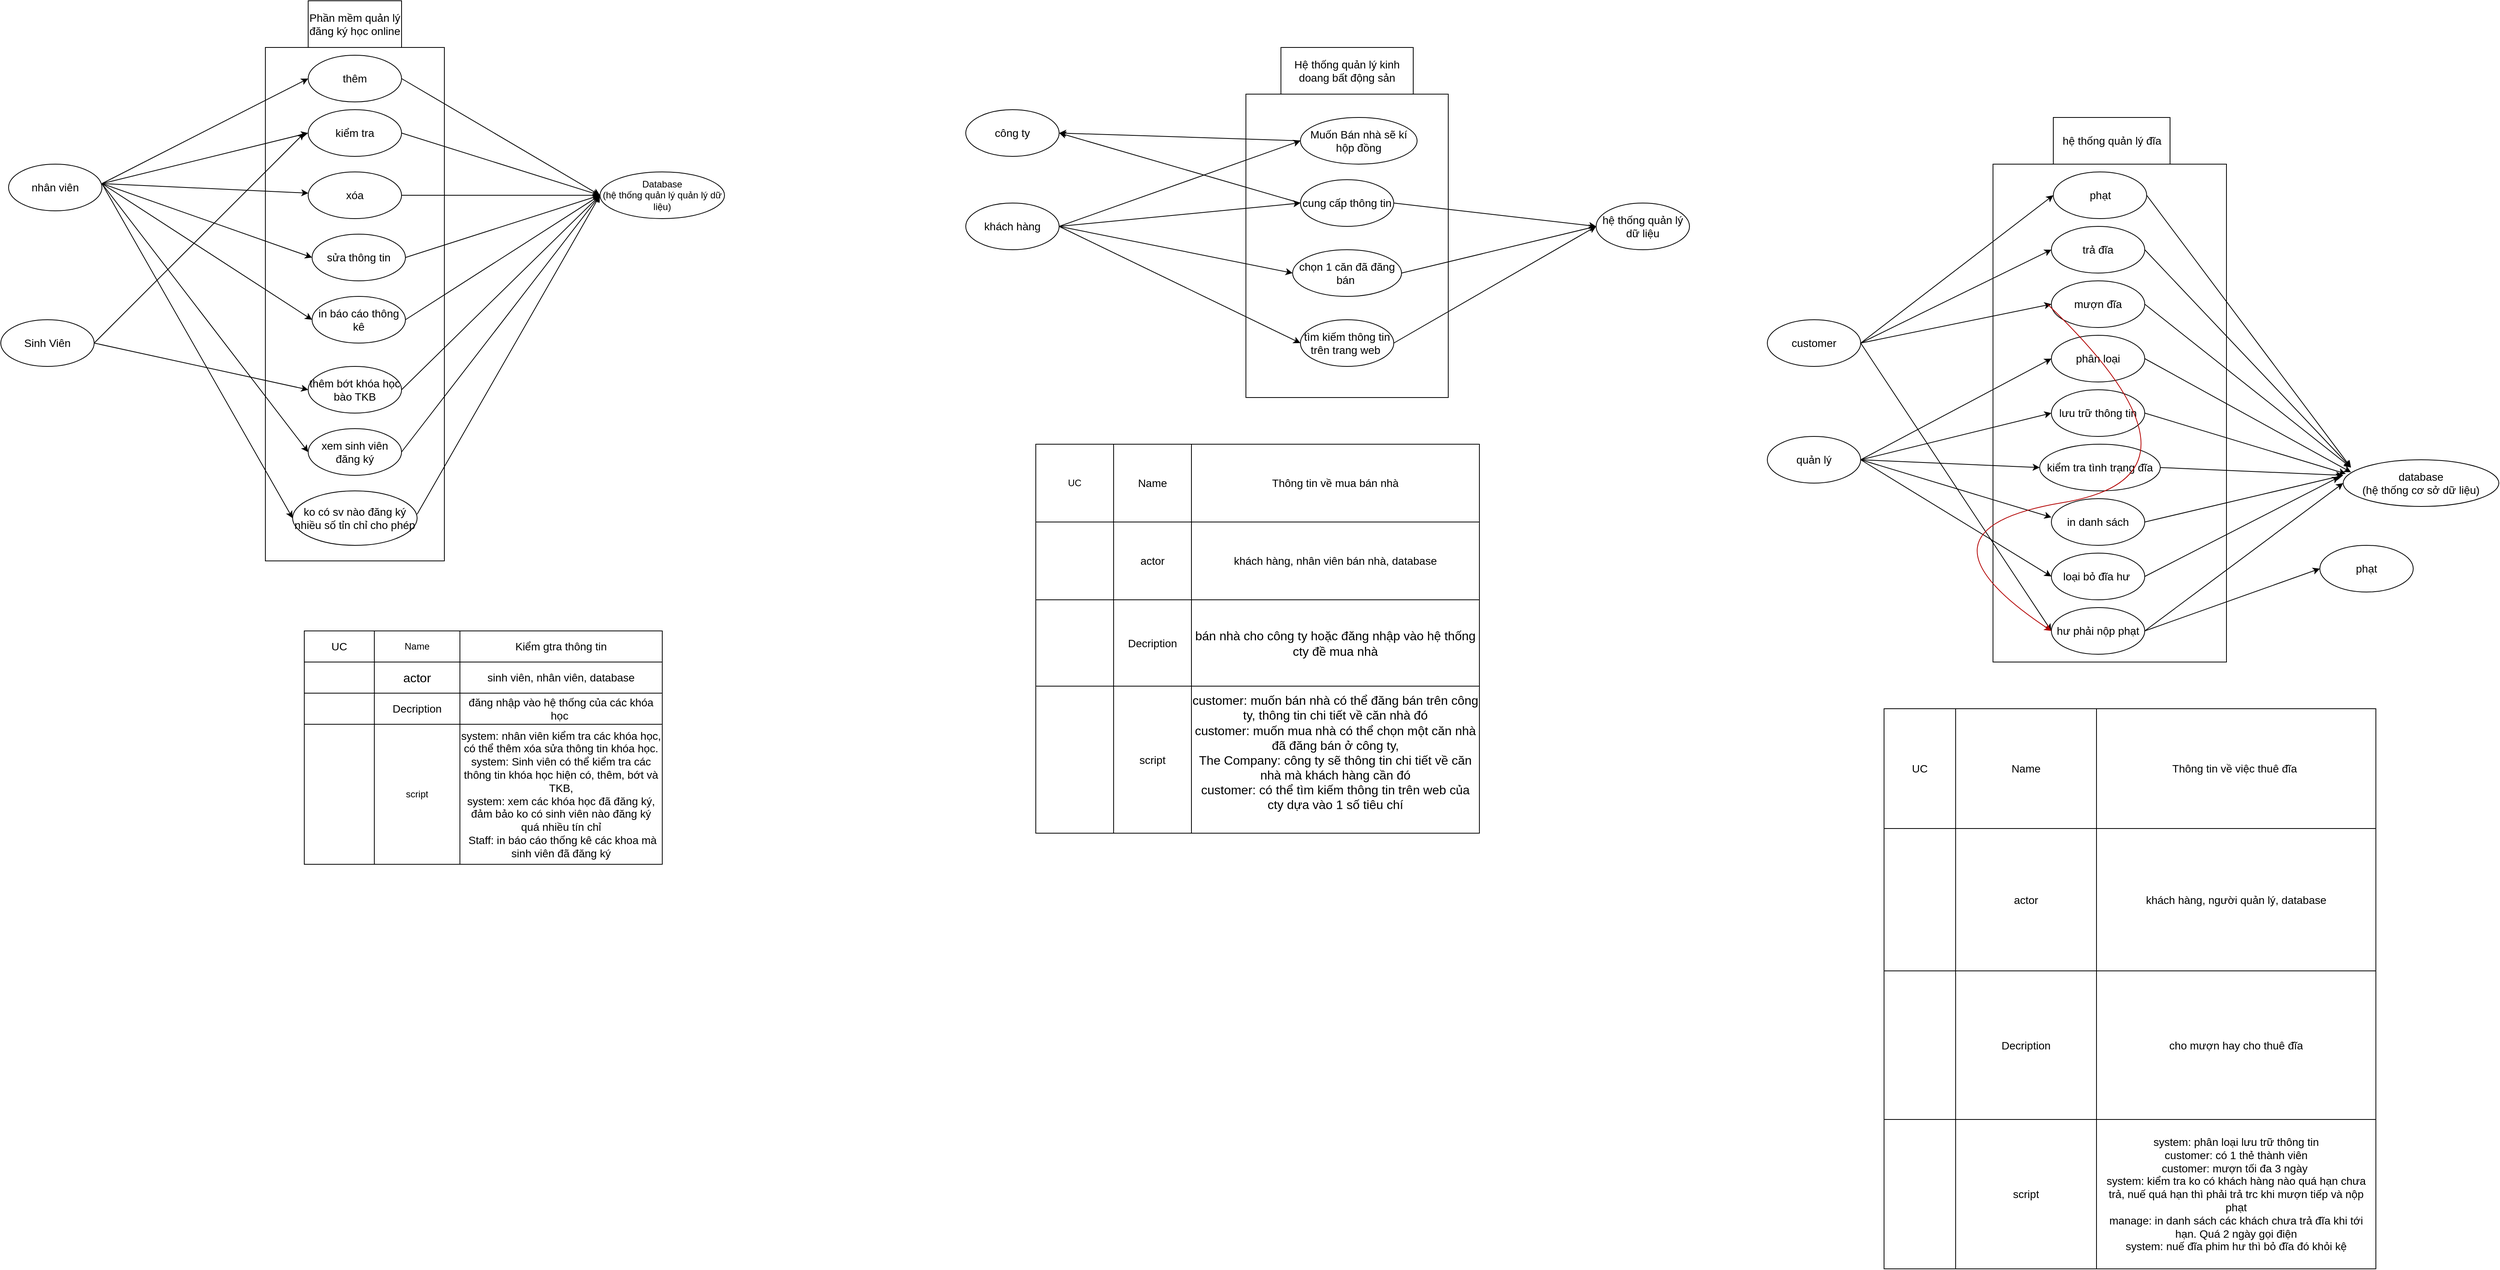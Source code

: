 <mxfile version="17.4.6" type="google"><diagram id="Ma730aYBZcmimNDJMFDJ" name="Bài Tập UC"><mxGraphModel grid="1" page="1" gridSize="10" guides="1" tooltips="1" connect="1" arrows="1" fold="1" pageScale="1" pageWidth="850" pageHeight="1100" math="0" shadow="0"><root><mxCell id="0"/><mxCell id="1" parent="0"/><mxCell id="W-hQwr5eapwmew0BnDoS-2" value="" style="whiteSpace=wrap;html=1;fontSize=14;" vertex="1" parent="1"><mxGeometry x="-680" y="3790" width="300" height="640" as="geometry"/></mxCell><mxCell id="W-hQwr5eapwmew0BnDoS-3" value="hệ thống quản lý đĩa" style="whiteSpace=wrap;html=1;fontSize=14;" vertex="1" parent="1"><mxGeometry x="-602.5" y="3730" width="150" height="60" as="geometry"/></mxCell><mxCell id="W-hQwr5eapwmew0BnDoS-4" value="database&lt;br&gt;(hệ thống cơ sở dữ liệu)" style="ellipse;whiteSpace=wrap;html=1;fontSize=14;" vertex="1" parent="1"><mxGeometry x="-230" y="4170" width="200" height="60" as="geometry"/></mxCell><mxCell id="W-hQwr5eapwmew0BnDoS-5" value="mượn đĩa" style="ellipse;whiteSpace=wrap;html=1;fontSize=14;" vertex="1" parent="1"><mxGeometry x="-605" y="3940" width="120" height="60" as="geometry"/></mxCell><mxCell id="W-hQwr5eapwmew0BnDoS-6" value="phân loại" style="ellipse;whiteSpace=wrap;html=1;fontSize=14;" vertex="1" parent="1"><mxGeometry x="-605" y="4010" width="120" height="60" as="geometry"/></mxCell><mxCell id="W-hQwr5eapwmew0BnDoS-7" value="lưu trữ thông tin" style="ellipse;whiteSpace=wrap;html=1;fontSize=14;" vertex="1" parent="1"><mxGeometry x="-605" y="4080" width="120" height="60" as="geometry"/></mxCell><mxCell id="W-hQwr5eapwmew0BnDoS-8" value="kiểm tra tình trạng đĩa" style="ellipse;whiteSpace=wrap;html=1;fontSize=14;" vertex="1" parent="1"><mxGeometry x="-620" y="4150" width="155" height="60" as="geometry"/></mxCell><mxCell id="W-hQwr5eapwmew0BnDoS-9" value="in danh sách" style="ellipse;whiteSpace=wrap;html=1;fontSize=14;" vertex="1" parent="1"><mxGeometry x="-605" y="4220" width="120" height="60" as="geometry"/></mxCell><mxCell id="W-hQwr5eapwmew0BnDoS-10" value="loại bỏ đĩa hư&amp;nbsp;" style="ellipse;whiteSpace=wrap;html=1;fontSize=14;" vertex="1" parent="1"><mxGeometry x="-605" y="4290" width="120" height="60" as="geometry"/></mxCell><mxCell id="W-hQwr5eapwmew0BnDoS-11" value="hư phải nộp phạt" style="ellipse;whiteSpace=wrap;html=1;fontSize=14;" vertex="1" parent="1"><mxGeometry x="-605" y="4360" width="120" height="60" as="geometry"/></mxCell><mxCell id="W-hQwr5eapwmew0BnDoS-12" value="customer" style="ellipse;whiteSpace=wrap;html=1;fontSize=14;" vertex="1" parent="1"><mxGeometry x="-970" y="3990" width="120" height="60" as="geometry"/></mxCell><mxCell id="W-hQwr5eapwmew0BnDoS-13" value="quản lý" style="ellipse;whiteSpace=wrap;html=1;fontSize=14;" vertex="1" parent="1"><mxGeometry x="-970" y="4140" width="120" height="60" as="geometry"/></mxCell><mxCell id="W-hQwr5eapwmew0BnDoS-14" value="" style="endArrow=classic;html=1;rounded=0;fontSize=14;entryX=0;entryY=0.5;entryDx=0;entryDy=0;" edge="1" parent="1" target="W-hQwr5eapwmew0BnDoS-6"><mxGeometry width="50" height="50" relative="1" as="geometry"><mxPoint x="-850" y="4170" as="sourcePoint"/><mxPoint x="-800" y="4120" as="targetPoint"/></mxGeometry></mxCell><mxCell id="W-hQwr5eapwmew0BnDoS-15" value="" style="endArrow=classic;html=1;rounded=0;fontSize=14;entryX=0;entryY=0.5;entryDx=0;entryDy=0;" edge="1" parent="1" target="W-hQwr5eapwmew0BnDoS-7"><mxGeometry width="50" height="50" relative="1" as="geometry"><mxPoint x="-850" y="4170" as="sourcePoint"/><mxPoint x="-670" y="4160" as="targetPoint"/></mxGeometry></mxCell><mxCell id="W-hQwr5eapwmew0BnDoS-16" value="" style="endArrow=classic;html=1;rounded=0;fontSize=14;entryX=0;entryY=0.5;entryDx=0;entryDy=0;" edge="1" parent="1" target="W-hQwr5eapwmew0BnDoS-8"><mxGeometry width="50" height="50" relative="1" as="geometry"><mxPoint x="-850" y="4170" as="sourcePoint"/><mxPoint x="-670" y="4160" as="targetPoint"/></mxGeometry></mxCell><mxCell id="W-hQwr5eapwmew0BnDoS-17" value="" style="endArrow=classic;html=1;rounded=0;fontSize=14;entryX=0;entryY=0.4;entryDx=0;entryDy=0;entryPerimeter=0;" edge="1" parent="1" target="W-hQwr5eapwmew0BnDoS-9"><mxGeometry width="50" height="50" relative="1" as="geometry"><mxPoint x="-850" y="4170" as="sourcePoint"/><mxPoint x="-670" y="4160" as="targetPoint"/></mxGeometry></mxCell><mxCell id="W-hQwr5eapwmew0BnDoS-18" value="" style="endArrow=classic;html=1;rounded=0;fontSize=14;exitX=1;exitY=0.5;exitDx=0;exitDy=0;entryX=0;entryY=0.5;entryDx=0;entryDy=0;" edge="1" parent="1" source="W-hQwr5eapwmew0BnDoS-13" target="W-hQwr5eapwmew0BnDoS-10"><mxGeometry width="50" height="50" relative="1" as="geometry"><mxPoint x="-720" y="4210" as="sourcePoint"/><mxPoint x="-670" y="4160" as="targetPoint"/></mxGeometry></mxCell><mxCell id="W-hQwr5eapwmew0BnDoS-19" value="" style="endArrow=classic;html=1;rounded=0;fontSize=14;exitX=1;exitY=0.5;exitDx=0;exitDy=0;entryX=0;entryY=0.5;entryDx=0;entryDy=0;" edge="1" parent="1" source="W-hQwr5eapwmew0BnDoS-12" target="W-hQwr5eapwmew0BnDoS-5"><mxGeometry width="50" height="50" relative="1" as="geometry"><mxPoint x="-720" y="4210" as="sourcePoint"/><mxPoint x="-670" y="4160" as="targetPoint"/></mxGeometry></mxCell><mxCell id="W-hQwr5eapwmew0BnDoS-20" value="" style="endArrow=classic;html=1;rounded=0;fontSize=14;entryX=0;entryY=0.5;entryDx=0;entryDy=0;" edge="1" parent="1" target="W-hQwr5eapwmew0BnDoS-11"><mxGeometry width="50" height="50" relative="1" as="geometry"><mxPoint x="-850" y="4020" as="sourcePoint"/><mxPoint x="-670" y="4160" as="targetPoint"/></mxGeometry></mxCell><mxCell id="W-hQwr5eapwmew0BnDoS-21" value="" style="endArrow=classic;html=1;rounded=0;fontSize=14;exitX=1;exitY=0.5;exitDx=0;exitDy=0;" edge="1" parent="1" source="W-hQwr5eapwmew0BnDoS-5"><mxGeometry width="50" height="50" relative="1" as="geometry"><mxPoint x="-400" y="4210" as="sourcePoint"/><mxPoint x="-220" y="4180" as="targetPoint"/></mxGeometry></mxCell><mxCell id="W-hQwr5eapwmew0BnDoS-22" value="" style="endArrow=classic;html=1;rounded=0;fontSize=14;exitX=1;exitY=0.5;exitDx=0;exitDy=0;entryX=0.05;entryY=0.267;entryDx=0;entryDy=0;entryPerimeter=0;" edge="1" parent="1" source="W-hQwr5eapwmew0BnDoS-6" target="W-hQwr5eapwmew0BnDoS-4"><mxGeometry width="50" height="50" relative="1" as="geometry"><mxPoint x="-390" y="4220" as="sourcePoint"/><mxPoint x="-230" y="4180" as="targetPoint"/></mxGeometry></mxCell><mxCell id="W-hQwr5eapwmew0BnDoS-23" value="" style="endArrow=classic;html=1;rounded=0;fontSize=14;exitX=1;exitY=0.5;exitDx=0;exitDy=0;entryX=0.017;entryY=0.3;entryDx=0;entryDy=0;entryPerimeter=0;" edge="1" parent="1" source="W-hQwr5eapwmew0BnDoS-7" target="W-hQwr5eapwmew0BnDoS-4"><mxGeometry width="50" height="50" relative="1" as="geometry"><mxPoint x="-380" y="4230" as="sourcePoint"/><mxPoint x="-330" y="4180" as="targetPoint"/></mxGeometry></mxCell><mxCell id="W-hQwr5eapwmew0BnDoS-24" value="" style="endArrow=classic;html=1;rounded=0;fontSize=14;exitX=1;exitY=0.5;exitDx=0;exitDy=0;" edge="1" parent="1" source="W-hQwr5eapwmew0BnDoS-8"><mxGeometry width="50" height="50" relative="1" as="geometry"><mxPoint x="-370" y="4240" as="sourcePoint"/><mxPoint x="-230" y="4190" as="targetPoint"/></mxGeometry></mxCell><mxCell id="W-hQwr5eapwmew0BnDoS-25" value="" style="endArrow=classic;html=1;rounded=0;fontSize=14;exitX=1;exitY=0.5;exitDx=0;exitDy=0;" edge="1" parent="1" source="W-hQwr5eapwmew0BnDoS-9"><mxGeometry width="50" height="50" relative="1" as="geometry"><mxPoint x="-360" y="4250" as="sourcePoint"/><mxPoint x="-230" y="4190" as="targetPoint"/></mxGeometry></mxCell><mxCell id="W-hQwr5eapwmew0BnDoS-26" value="" style="endArrow=classic;html=1;rounded=0;fontSize=14;exitX=1;exitY=0.5;exitDx=0;exitDy=0;entryX=-0.025;entryY=0.367;entryDx=0;entryDy=0;entryPerimeter=0;" edge="1" parent="1" source="W-hQwr5eapwmew0BnDoS-10" target="W-hQwr5eapwmew0BnDoS-4"><mxGeometry width="50" height="50" relative="1" as="geometry"><mxPoint x="-350" y="4260" as="sourcePoint"/><mxPoint x="-300" y="4210" as="targetPoint"/></mxGeometry></mxCell><mxCell id="W-hQwr5eapwmew0BnDoS-27" value="" style="endArrow=classic;html=1;rounded=0;fontSize=14;exitX=1;exitY=0.5;exitDx=0;exitDy=0;entryX=0;entryY=0.5;entryDx=0;entryDy=0;" edge="1" parent="1" source="W-hQwr5eapwmew0BnDoS-11" target="W-hQwr5eapwmew0BnDoS-4"><mxGeometry width="50" height="50" relative="1" as="geometry"><mxPoint x="-340" y="4270" as="sourcePoint"/><mxPoint x="-290" y="4220" as="targetPoint"/></mxGeometry></mxCell><mxCell id="W-hQwr5eapwmew0BnDoS-28" value="" style="curved=1;endArrow=classic;html=1;rounded=0;fontSize=14;entryX=0;entryY=0.5;entryDx=0;entryDy=0;fillColor=#e51400;strokeColor=#B20000;" edge="1" parent="1" target="W-hQwr5eapwmew0BnDoS-11"><mxGeometry width="50" height="50" relative="1" as="geometry"><mxPoint x="-610" y="3970" as="sourcePoint"/><mxPoint x="-380" y="4140" as="targetPoint"/><Array as="points"><mxPoint x="-380" y="4190"/><mxPoint x="-800" y="4260"/></Array></mxGeometry></mxCell><mxCell id="W-hQwr5eapwmew0BnDoS-29" value="trả đĩa" style="ellipse;whiteSpace=wrap;html=1;fontSize=14;" vertex="1" parent="1"><mxGeometry x="-605" y="3870" width="120" height="60" as="geometry"/></mxCell><mxCell id="W-hQwr5eapwmew0BnDoS-30" value="phạt" style="ellipse;whiteSpace=wrap;html=1;fontSize=14;" vertex="1" parent="1"><mxGeometry x="-602.5" y="3800" width="120" height="60" as="geometry"/></mxCell><mxCell id="W-hQwr5eapwmew0BnDoS-31" value="" style="endArrow=classic;html=1;rounded=0;fontSize=14;exitX=1;exitY=0.5;exitDx=0;exitDy=0;entryX=0;entryY=0.5;entryDx=0;entryDy=0;" edge="1" parent="1" source="W-hQwr5eapwmew0BnDoS-12" target="W-hQwr5eapwmew0BnDoS-29"><mxGeometry width="50" height="50" relative="1" as="geometry"><mxPoint x="-680" y="3970" as="sourcePoint"/><mxPoint x="-630" y="3920" as="targetPoint"/></mxGeometry></mxCell><mxCell id="W-hQwr5eapwmew0BnDoS-32" value="" style="endArrow=classic;html=1;rounded=0;fontSize=14;exitX=1;exitY=0.5;exitDx=0;exitDy=0;entryX=0;entryY=0.5;entryDx=0;entryDy=0;" edge="1" parent="1" source="W-hQwr5eapwmew0BnDoS-12" target="W-hQwr5eapwmew0BnDoS-30"><mxGeometry width="50" height="50" relative="1" as="geometry"><mxPoint x="-680" y="3970" as="sourcePoint"/><mxPoint x="-630" y="3920" as="targetPoint"/></mxGeometry></mxCell><mxCell id="W-hQwr5eapwmew0BnDoS-33" value="" style="endArrow=classic;html=1;rounded=0;fontSize=14;exitX=1;exitY=0.5;exitDx=0;exitDy=0;" edge="1" parent="1" source="W-hQwr5eapwmew0BnDoS-30"><mxGeometry width="50" height="50" relative="1" as="geometry"><mxPoint x="-680" y="3970" as="sourcePoint"/><mxPoint x="-220" y="4180" as="targetPoint"/></mxGeometry></mxCell><mxCell id="W-hQwr5eapwmew0BnDoS-34" value="" style="endArrow=classic;html=1;rounded=0;fontSize=14;exitX=1;exitY=0.5;exitDx=0;exitDy=0;" edge="1" parent="1" source="W-hQwr5eapwmew0BnDoS-29"><mxGeometry width="50" height="50" relative="1" as="geometry"><mxPoint x="-330" y="4280" as="sourcePoint"/><mxPoint x="-220" y="4180" as="targetPoint"/></mxGeometry></mxCell><mxCell id="W-hQwr5eapwmew0BnDoS-35" value="phạt" style="ellipse;whiteSpace=wrap;html=1;fontSize=14;" vertex="1" parent="1"><mxGeometry x="-260" y="4280" width="120" height="60" as="geometry"/></mxCell><mxCell id="W-hQwr5eapwmew0BnDoS-36" value="" style="endArrow=classic;html=1;rounded=0;fontSize=14;exitX=1;exitY=0.5;exitDx=0;exitDy=0;entryX=0;entryY=0.5;entryDx=0;entryDy=0;" edge="1" parent="1" source="W-hQwr5eapwmew0BnDoS-11" target="W-hQwr5eapwmew0BnDoS-35"><mxGeometry width="50" height="50" relative="1" as="geometry"><mxPoint x="-320" y="4290" as="sourcePoint"/><mxPoint x="-270" y="4240" as="targetPoint"/></mxGeometry></mxCell><mxCell id="W-hQwr5eapwmew0BnDoS-71" value="" style="ellipse;whiteSpace=wrap;html=1;" vertex="1" parent="1"><mxGeometry x="-2900" y="3700" width="120" height="60" as="geometry"/></mxCell><mxCell id="W-hQwr5eapwmew0BnDoS-73" value="" style="rounded=0;whiteSpace=wrap;html=1;" vertex="1" parent="1"><mxGeometry x="-2900" y="3640" width="230" height="660" as="geometry"/></mxCell><mxCell id="W-hQwr5eapwmew0BnDoS-74" value="Database&lt;br&gt;(hệ thống quản lý quản lý dữ liệu)" style="ellipse;whiteSpace=wrap;html=1;" vertex="1" parent="1"><mxGeometry x="-2470" y="3800" width="160" height="60" as="geometry"/></mxCell><mxCell id="W-hQwr5eapwmew0BnDoS-75" value="&lt;font style=&quot;font-size: 14px&quot;&gt;Phần mềm quản lý đăng ký học online&lt;/font&gt;" style="whiteSpace=wrap;html=1;" vertex="1" parent="1"><mxGeometry x="-2845" y="3580" width="120" height="60" as="geometry"/></mxCell><mxCell id="W-hQwr5eapwmew0BnDoS-76" value="thêm" style="ellipse;whiteSpace=wrap;html=1;fontSize=14;" vertex="1" parent="1"><mxGeometry x="-2845" y="3650" width="120" height="60" as="geometry"/></mxCell><mxCell id="W-hQwr5eapwmew0BnDoS-77" value="kiểm tra" style="ellipse;whiteSpace=wrap;html=1;fontSize=14;" vertex="1" parent="1"><mxGeometry x="-2845" y="3720" width="120" height="60" as="geometry"/></mxCell><mxCell id="W-hQwr5eapwmew0BnDoS-78" value="xóa" style="ellipse;whiteSpace=wrap;html=1;fontSize=14;" vertex="1" parent="1"><mxGeometry x="-2845" y="3800" width="120" height="60" as="geometry"/></mxCell><mxCell id="W-hQwr5eapwmew0BnDoS-79" value="sửa thông tin" style="ellipse;whiteSpace=wrap;html=1;fontSize=14;" vertex="1" parent="1"><mxGeometry x="-2840" y="3880" width="120" height="60" as="geometry"/></mxCell><mxCell id="W-hQwr5eapwmew0BnDoS-80" value="in báo cáo thông kê" style="ellipse;whiteSpace=wrap;html=1;fontSize=14;" vertex="1" parent="1"><mxGeometry x="-2840" y="3960" width="120" height="60" as="geometry"/></mxCell><mxCell id="W-hQwr5eapwmew0BnDoS-81" value="xem sinh viên đăng ký" style="ellipse;whiteSpace=wrap;html=1;fontSize=14;" vertex="1" parent="1"><mxGeometry x="-2845" y="4130" width="120" height="60" as="geometry"/></mxCell><mxCell id="W-hQwr5eapwmew0BnDoS-82" value="ko có sv nào đăng ký nhiều số tỉn chỉ cho phép" style="ellipse;whiteSpace=wrap;html=1;fontSize=14;" vertex="1" parent="1"><mxGeometry x="-2865" y="4210" width="160" height="70" as="geometry"/></mxCell><mxCell id="W-hQwr5eapwmew0BnDoS-83" value="thêm bớt khóa học bào TKB" style="ellipse;whiteSpace=wrap;html=1;fontSize=14;" vertex="1" parent="1"><mxGeometry x="-2845" y="4050" width="120" height="60" as="geometry"/></mxCell><mxCell id="W-hQwr5eapwmew0BnDoS-84" value="nhân viên" style="ellipse;whiteSpace=wrap;html=1;fontSize=14;" vertex="1" parent="1"><mxGeometry x="-3230" y="3790" width="120" height="60" as="geometry"/></mxCell><mxCell id="W-hQwr5eapwmew0BnDoS-85" value="" style="endArrow=classic;html=1;rounded=0;fontSize=14;entryX=0;entryY=0.5;entryDx=0;entryDy=0;" edge="1" parent="1" target="W-hQwr5eapwmew0BnDoS-76"><mxGeometry width="50" height="50" relative="1" as="geometry"><mxPoint x="-3110" y="3815" as="sourcePoint"/><mxPoint x="-3060" y="3765" as="targetPoint"/></mxGeometry></mxCell><mxCell id="W-hQwr5eapwmew0BnDoS-86" value="" style="endArrow=classic;html=1;rounded=0;fontSize=14;entryX=0;entryY=0.5;entryDx=0;entryDy=0;" edge="1" parent="1" target="W-hQwr5eapwmew0BnDoS-77"><mxGeometry width="50" height="50" relative="1" as="geometry"><mxPoint x="-3110" y="3815" as="sourcePoint"/><mxPoint x="-3060" y="3765" as="targetPoint"/></mxGeometry></mxCell><mxCell id="W-hQwr5eapwmew0BnDoS-87" value="" style="endArrow=classic;html=1;rounded=0;fontSize=14;" edge="1" parent="1" target="W-hQwr5eapwmew0BnDoS-78"><mxGeometry width="50" height="50" relative="1" as="geometry"><mxPoint x="-3110" y="3815" as="sourcePoint"/><mxPoint x="-3060" y="3765" as="targetPoint"/></mxGeometry></mxCell><mxCell id="W-hQwr5eapwmew0BnDoS-88" value="" style="endArrow=classic;html=1;rounded=0;fontSize=14;entryX=0;entryY=0.5;entryDx=0;entryDy=0;" edge="1" parent="1" target="W-hQwr5eapwmew0BnDoS-79"><mxGeometry width="50" height="50" relative="1" as="geometry"><mxPoint x="-3110" y="3815" as="sourcePoint"/><mxPoint x="-3060" y="3765" as="targetPoint"/></mxGeometry></mxCell><mxCell id="W-hQwr5eapwmew0BnDoS-89" value="" style="endArrow=classic;html=1;rounded=0;fontSize=14;entryX=0;entryY=0.5;entryDx=0;entryDy=0;" edge="1" parent="1" target="W-hQwr5eapwmew0BnDoS-80"><mxGeometry width="50" height="50" relative="1" as="geometry"><mxPoint x="-3110" y="3815" as="sourcePoint"/><mxPoint x="-3060" y="3765" as="targetPoint"/></mxGeometry></mxCell><mxCell id="W-hQwr5eapwmew0BnDoS-90" value="" style="endArrow=classic;html=1;rounded=0;fontSize=14;entryX=0;entryY=0.5;entryDx=0;entryDy=0;" edge="1" parent="1" target="W-hQwr5eapwmew0BnDoS-81"><mxGeometry width="50" height="50" relative="1" as="geometry"><mxPoint x="-3110" y="3815" as="sourcePoint"/><mxPoint x="-3060" y="3765" as="targetPoint"/></mxGeometry></mxCell><mxCell id="W-hQwr5eapwmew0BnDoS-91" value="" style="endArrow=classic;html=1;rounded=0;fontSize=14;entryX=0;entryY=0.5;entryDx=0;entryDy=0;" edge="1" parent="1" target="W-hQwr5eapwmew0BnDoS-82"><mxGeometry width="50" height="50" relative="1" as="geometry"><mxPoint x="-3110" y="3815" as="sourcePoint"/><mxPoint x="-3060" y="3765" as="targetPoint"/></mxGeometry></mxCell><mxCell id="W-hQwr5eapwmew0BnDoS-92" value="" style="endArrow=classic;html=1;rounded=0;fontSize=14;" edge="1" parent="1"><mxGeometry width="50" height="50" relative="1" as="geometry"><mxPoint x="-2725" y="3680" as="sourcePoint"/><mxPoint x="-2470" y="3830" as="targetPoint"/></mxGeometry></mxCell><mxCell id="W-hQwr5eapwmew0BnDoS-93" value="" style="endArrow=classic;html=1;rounded=0;fontSize=14;entryX=0;entryY=0.5;entryDx=0;entryDy=0;" edge="1" parent="1" target="W-hQwr5eapwmew0BnDoS-74"><mxGeometry width="50" height="50" relative="1" as="geometry"><mxPoint x="-2725" y="3750" as="sourcePoint"/><mxPoint x="-2675" y="3700" as="targetPoint"/></mxGeometry></mxCell><mxCell id="W-hQwr5eapwmew0BnDoS-94" value="" style="endArrow=classic;html=1;rounded=0;fontSize=14;" edge="1" parent="1"><mxGeometry width="50" height="50" relative="1" as="geometry"><mxPoint x="-2725" y="3830" as="sourcePoint"/><mxPoint x="-2470" y="3830" as="targetPoint"/></mxGeometry></mxCell><mxCell id="W-hQwr5eapwmew0BnDoS-95" value="" style="endArrow=classic;html=1;rounded=0;fontSize=14;" edge="1" parent="1"><mxGeometry width="50" height="50" relative="1" as="geometry"><mxPoint x="-2720" y="3910" as="sourcePoint"/><mxPoint x="-2470" y="3830" as="targetPoint"/></mxGeometry></mxCell><mxCell id="W-hQwr5eapwmew0BnDoS-96" value="" style="endArrow=classic;html=1;rounded=0;fontSize=14;" edge="1" parent="1"><mxGeometry width="50" height="50" relative="1" as="geometry"><mxPoint x="-2720" y="3990" as="sourcePoint"/><mxPoint x="-2470" y="3830" as="targetPoint"/></mxGeometry></mxCell><mxCell id="W-hQwr5eapwmew0BnDoS-97" value="" style="endArrow=classic;html=1;rounded=0;fontSize=14;entryX=0;entryY=0.5;entryDx=0;entryDy=0;" edge="1" parent="1" target="W-hQwr5eapwmew0BnDoS-74"><mxGeometry width="50" height="50" relative="1" as="geometry"><mxPoint x="-2725" y="4160" as="sourcePoint"/><mxPoint x="-2675" y="4110" as="targetPoint"/></mxGeometry></mxCell><mxCell id="W-hQwr5eapwmew0BnDoS-98" value="" style="endArrow=classic;html=1;rounded=0;fontSize=14;entryX=0;entryY=0.5;entryDx=0;entryDy=0;" edge="1" parent="1" target="W-hQwr5eapwmew0BnDoS-74"><mxGeometry width="50" height="50" relative="1" as="geometry"><mxPoint x="-2725" y="4080" as="sourcePoint"/><mxPoint x="-2675" y="4030" as="targetPoint"/></mxGeometry></mxCell><mxCell id="W-hQwr5eapwmew0BnDoS-99" value="" style="endArrow=classic;html=1;rounded=0;fontSize=14;entryX=0;entryY=0.5;entryDx=0;entryDy=0;" edge="1" parent="1" target="W-hQwr5eapwmew0BnDoS-74"><mxGeometry width="50" height="50" relative="1" as="geometry"><mxPoint x="-2705" y="4240" as="sourcePoint"/><mxPoint x="-2655" y="4190" as="targetPoint"/></mxGeometry></mxCell><mxCell id="W-hQwr5eapwmew0BnDoS-100" value="Sinh Viên" style="ellipse;whiteSpace=wrap;html=1;fontSize=14;" vertex="1" parent="1"><mxGeometry x="-3240" y="3990" width="120" height="60" as="geometry"/></mxCell><mxCell id="W-hQwr5eapwmew0BnDoS-101" value="" style="endArrow=classic;html=1;rounded=0;fontSize=14;" edge="1" parent="1"><mxGeometry width="50" height="50" relative="1" as="geometry"><mxPoint x="-3120" y="4020" as="sourcePoint"/><mxPoint x="-2850" y="3750" as="targetPoint"/></mxGeometry></mxCell><mxCell id="W-hQwr5eapwmew0BnDoS-102" value="" style="endArrow=classic;html=1;rounded=0;fontSize=14;entryX=0;entryY=0.5;entryDx=0;entryDy=0;" edge="1" parent="1" target="W-hQwr5eapwmew0BnDoS-83"><mxGeometry width="50" height="50" relative="1" as="geometry"><mxPoint x="-3120" y="4020" as="sourcePoint"/><mxPoint x="-3070" y="3970" as="targetPoint"/></mxGeometry></mxCell><mxCell id="W-hQwr5eapwmew0BnDoS-103" value="&lt;font style=&quot;font-size: 14px&quot;&gt;Hệ thống quản lý kinh doang bất động sản&lt;/font&gt;" style="whiteSpace=wrap;html=1;" vertex="1" parent="1"><mxGeometry x="-1595" y="3640" width="170" height="60" as="geometry"/></mxCell><mxCell id="W-hQwr5eapwmew0BnDoS-104" value="" style="whiteSpace=wrap;html=1;fontSize=14;" vertex="1" parent="1"><mxGeometry x="-1640" y="3700" width="260" height="390" as="geometry"/></mxCell><mxCell id="W-hQwr5eapwmew0BnDoS-105" value="Muốn Bán nhà sẽ kí hộp đồng" style="ellipse;whiteSpace=wrap;html=1;fontSize=14;" vertex="1" parent="1"><mxGeometry x="-1570" y="3730" width="150" height="60" as="geometry"/></mxCell><mxCell id="W-hQwr5eapwmew0BnDoS-106" value="cung cấp thông tin" style="ellipse;whiteSpace=wrap;html=1;fontSize=14;" vertex="1" parent="1"><mxGeometry x="-1570" y="3810" width="120" height="60" as="geometry"/></mxCell><mxCell id="W-hQwr5eapwmew0BnDoS-107" value="chọn 1 căn đã đăng bán&amp;nbsp;" style="ellipse;whiteSpace=wrap;html=1;fontSize=14;" vertex="1" parent="1"><mxGeometry x="-1580" y="3900" width="140" height="60" as="geometry"/></mxCell><mxCell id="W-hQwr5eapwmew0BnDoS-108" value="tìm kiếm thông tin trên trang web&amp;nbsp;" style="ellipse;whiteSpace=wrap;html=1;fontSize=14;" vertex="1" parent="1"><mxGeometry x="-1570" y="3990" width="120" height="60" as="geometry"/></mxCell><mxCell id="W-hQwr5eapwmew0BnDoS-109" value="khách hàng" style="ellipse;whiteSpace=wrap;html=1;fontSize=14;" vertex="1" parent="1"><mxGeometry x="-2000" y="3840" width="120" height="60" as="geometry"/></mxCell><mxCell id="W-hQwr5eapwmew0BnDoS-111" value="hệ thống quản lý dữ liệu" style="ellipse;whiteSpace=wrap;html=1;fontSize=14;" vertex="1" parent="1"><mxGeometry x="-1190" y="3840" width="120" height="60" as="geometry"/></mxCell><mxCell id="W-hQwr5eapwmew0BnDoS-112" value="" style="endArrow=classic;html=1;rounded=0;fontSize=14;entryX=0;entryY=0.5;entryDx=0;entryDy=0;" edge="1" parent="1" target="W-hQwr5eapwmew0BnDoS-105"><mxGeometry width="50" height="50" relative="1" as="geometry"><mxPoint x="-1880" y="3870" as="sourcePoint"/><mxPoint x="-1830" y="3820" as="targetPoint"/></mxGeometry></mxCell><mxCell id="W-hQwr5eapwmew0BnDoS-113" value="" style="endArrow=classic;html=1;rounded=0;fontSize=14;entryX=0;entryY=0.5;entryDx=0;entryDy=0;" edge="1" parent="1" target="W-hQwr5eapwmew0BnDoS-106"><mxGeometry width="50" height="50" relative="1" as="geometry"><mxPoint x="-1880" y="3870" as="sourcePoint"/><mxPoint x="-1830" y="3820" as="targetPoint"/></mxGeometry></mxCell><mxCell id="W-hQwr5eapwmew0BnDoS-114" value="" style="endArrow=classic;html=1;rounded=0;fontSize=14;entryX=0;entryY=0.5;entryDx=0;entryDy=0;" edge="1" parent="1" target="W-hQwr5eapwmew0BnDoS-107"><mxGeometry width="50" height="50" relative="1" as="geometry"><mxPoint x="-1880" y="3870" as="sourcePoint"/><mxPoint x="-1810" y="3840" as="targetPoint"/></mxGeometry></mxCell><mxCell id="W-hQwr5eapwmew0BnDoS-115" value="" style="endArrow=classic;html=1;rounded=0;fontSize=14;entryX=0;entryY=0.5;entryDx=0;entryDy=0;" edge="1" parent="1" target="W-hQwr5eapwmew0BnDoS-108"><mxGeometry width="50" height="50" relative="1" as="geometry"><mxPoint x="-1880" y="3870" as="sourcePoint"/><mxPoint x="-1830" y="3820" as="targetPoint"/></mxGeometry></mxCell><mxCell id="W-hQwr5eapwmew0BnDoS-117" value="" style="endArrow=classic;html=1;rounded=0;fontSize=14;" edge="1" parent="1"><mxGeometry width="50" height="50" relative="1" as="geometry"><mxPoint x="-1450" y="3840" as="sourcePoint"/><mxPoint x="-1190" y="3870" as="targetPoint"/></mxGeometry></mxCell><mxCell id="W-hQwr5eapwmew0BnDoS-118" value="" style="endArrow=classic;html=1;rounded=0;fontSize=14;" edge="1" parent="1"><mxGeometry width="50" height="50" relative="1" as="geometry"><mxPoint x="-1440" y="3930" as="sourcePoint"/><mxPoint x="-1190" y="3870" as="targetPoint"/></mxGeometry></mxCell><mxCell id="W-hQwr5eapwmew0BnDoS-119" value="" style="endArrow=classic;html=1;rounded=0;fontSize=14;" edge="1" parent="1"><mxGeometry width="50" height="50" relative="1" as="geometry"><mxPoint x="-1450" y="4020" as="sourcePoint"/><mxPoint x="-1190" y="3870" as="targetPoint"/></mxGeometry></mxCell><mxCell id="W-hQwr5eapwmew0BnDoS-120" value="công ty" style="ellipse;whiteSpace=wrap;html=1;fontSize=14;" vertex="1" parent="1"><mxGeometry x="-2000" y="3720" width="120" height="60" as="geometry"/></mxCell><mxCell id="W-hQwr5eapwmew0BnDoS-122" value="" style="endArrow=classic;html=1;rounded=0;fontSize=14;entryX=1;entryY=0.5;entryDx=0;entryDy=0;exitX=0;exitY=0.5;exitDx=0;exitDy=0;" edge="1" parent="1" source="W-hQwr5eapwmew0BnDoS-105" target="W-hQwr5eapwmew0BnDoS-120"><mxGeometry width="50" height="50" relative="1" as="geometry"><mxPoint x="-1570" y="3755" as="sourcePoint"/><mxPoint x="-1520" y="3705" as="targetPoint"/></mxGeometry></mxCell><mxCell id="W-hQwr5eapwmew0BnDoS-123" value="" style="endArrow=classic;html=1;rounded=0;fontSize=14;entryX=1;entryY=0.5;entryDx=0;entryDy=0;" edge="1" parent="1" target="W-hQwr5eapwmew0BnDoS-120"><mxGeometry width="50" height="50" relative="1" as="geometry"><mxPoint x="-1570" y="3840" as="sourcePoint"/><mxPoint x="-1520" y="3790" as="targetPoint"/></mxGeometry></mxCell><mxCell id="gLi6vz9rgqXpSHT3z5xP-2" value="" style="shape=table;startSize=0;container=1;collapsible=0;childLayout=tableLayout;" vertex="1" parent="1"><mxGeometry x="-2850" y="4390" width="460" height="300" as="geometry"/></mxCell><mxCell id="gLi6vz9rgqXpSHT3z5xP-3" value="" style="shape=tableRow;horizontal=0;startSize=0;swimlaneHead=0;swimlaneBody=0;top=0;left=0;bottom=0;right=0;collapsible=0;dropTarget=0;fillColor=none;points=[[0,0.5],[1,0.5]];portConstraint=eastwest;" vertex="1" parent="gLi6vz9rgqXpSHT3z5xP-2"><mxGeometry width="460" height="40" as="geometry"/></mxCell><mxCell id="gLi6vz9rgqXpSHT3z5xP-4" value="&lt;font style=&quot;font-size: 14px&quot;&gt;UC&lt;/font&gt;" style="shape=partialRectangle;html=1;whiteSpace=wrap;connectable=0;overflow=hidden;fillColor=none;top=0;left=0;bottom=0;right=0;pointerEvents=1;" vertex="1" parent="gLi6vz9rgqXpSHT3z5xP-3"><mxGeometry width="90" height="40" as="geometry"><mxRectangle width="90" height="40" as="alternateBounds"/></mxGeometry></mxCell><mxCell id="gLi6vz9rgqXpSHT3z5xP-5" value="Name" style="shape=partialRectangle;html=1;whiteSpace=wrap;connectable=0;overflow=hidden;fillColor=none;top=0;left=0;bottom=0;right=0;pointerEvents=1;" vertex="1" parent="gLi6vz9rgqXpSHT3z5xP-3"><mxGeometry x="90" width="110" height="40" as="geometry"><mxRectangle width="110" height="40" as="alternateBounds"/></mxGeometry></mxCell><mxCell id="gLi6vz9rgqXpSHT3z5xP-6" value="&lt;font style=&quot;font-size: 14px&quot;&gt;Kiểm gtra thông tin&lt;/font&gt;" style="shape=partialRectangle;html=1;whiteSpace=wrap;connectable=0;overflow=hidden;fillColor=none;top=0;left=0;bottom=0;right=0;pointerEvents=1;" vertex="1" parent="gLi6vz9rgqXpSHT3z5xP-3"><mxGeometry x="200" width="260" height="40" as="geometry"><mxRectangle width="260" height="40" as="alternateBounds"/></mxGeometry></mxCell><mxCell id="gLi6vz9rgqXpSHT3z5xP-7" value="" style="shape=tableRow;horizontal=0;startSize=0;swimlaneHead=0;swimlaneBody=0;top=0;left=0;bottom=0;right=0;collapsible=0;dropTarget=0;fillColor=none;points=[[0,0.5],[1,0.5]];portConstraint=eastwest;" vertex="1" parent="gLi6vz9rgqXpSHT3z5xP-2"><mxGeometry y="40" width="460" height="40" as="geometry"/></mxCell><mxCell id="gLi6vz9rgqXpSHT3z5xP-8" value="" style="shape=partialRectangle;html=1;whiteSpace=wrap;connectable=0;overflow=hidden;fillColor=none;top=0;left=0;bottom=0;right=0;pointerEvents=1;" vertex="1" parent="gLi6vz9rgqXpSHT3z5xP-7"><mxGeometry width="90" height="40" as="geometry"><mxRectangle width="90" height="40" as="alternateBounds"/></mxGeometry></mxCell><mxCell id="gLi6vz9rgqXpSHT3z5xP-9" value="&lt;font size=&quot;3&quot;&gt;actor&lt;/font&gt;" style="shape=partialRectangle;html=1;whiteSpace=wrap;connectable=0;overflow=hidden;fillColor=none;top=0;left=0;bottom=0;right=0;pointerEvents=1;" vertex="1" parent="gLi6vz9rgqXpSHT3z5xP-7"><mxGeometry x="90" width="110" height="40" as="geometry"><mxRectangle width="110" height="40" as="alternateBounds"/></mxGeometry></mxCell><mxCell id="gLi6vz9rgqXpSHT3z5xP-10" value="&lt;font style=&quot;font-size: 14px&quot;&gt;sinh viên, nhân viên, database&lt;/font&gt;" style="shape=partialRectangle;html=1;whiteSpace=wrap;connectable=0;overflow=hidden;fillColor=none;top=0;left=0;bottom=0;right=0;pointerEvents=1;" vertex="1" parent="gLi6vz9rgqXpSHT3z5xP-7"><mxGeometry x="200" width="260" height="40" as="geometry"><mxRectangle width="260" height="40" as="alternateBounds"/></mxGeometry></mxCell><mxCell id="gLi6vz9rgqXpSHT3z5xP-11" value="" style="shape=tableRow;horizontal=0;startSize=0;swimlaneHead=0;swimlaneBody=0;top=0;left=0;bottom=0;right=0;collapsible=0;dropTarget=0;fillColor=none;points=[[0,0.5],[1,0.5]];portConstraint=eastwest;" vertex="1" parent="gLi6vz9rgqXpSHT3z5xP-2"><mxGeometry y="80" width="460" height="40" as="geometry"/></mxCell><mxCell id="gLi6vz9rgqXpSHT3z5xP-12" value="" style="shape=partialRectangle;html=1;whiteSpace=wrap;connectable=0;overflow=hidden;fillColor=none;top=0;left=0;bottom=0;right=0;pointerEvents=1;" vertex="1" parent="gLi6vz9rgqXpSHT3z5xP-11"><mxGeometry width="90" height="40" as="geometry"><mxRectangle width="90" height="40" as="alternateBounds"/></mxGeometry></mxCell><mxCell id="gLi6vz9rgqXpSHT3z5xP-13" value="&lt;span style=&quot;font-size: 14px&quot;&gt;Decription&lt;/span&gt;" style="shape=partialRectangle;html=1;whiteSpace=wrap;connectable=0;overflow=hidden;fillColor=none;top=0;left=0;bottom=0;right=0;pointerEvents=1;" vertex="1" parent="gLi6vz9rgqXpSHT3z5xP-11"><mxGeometry x="90" width="110" height="40" as="geometry"><mxRectangle width="110" height="40" as="alternateBounds"/></mxGeometry></mxCell><mxCell id="gLi6vz9rgqXpSHT3z5xP-14" value="&lt;font style=&quot;font-size: 14px&quot;&gt;đăng nhập vào hệ thống của các khóa học&amp;nbsp;&lt;/font&gt;" style="shape=partialRectangle;html=1;whiteSpace=wrap;connectable=0;overflow=hidden;fillColor=none;top=0;left=0;bottom=0;right=0;pointerEvents=1;" vertex="1" parent="gLi6vz9rgqXpSHT3z5xP-11"><mxGeometry x="200" width="260" height="40" as="geometry"><mxRectangle width="260" height="40" as="alternateBounds"/></mxGeometry></mxCell><mxCell id="gLi6vz9rgqXpSHT3z5xP-31" value="" style="shape=tableRow;horizontal=0;startSize=0;swimlaneHead=0;swimlaneBody=0;top=0;left=0;bottom=0;right=0;collapsible=0;dropTarget=0;fillColor=none;points=[[0,0.5],[1,0.5]];portConstraint=eastwest;" vertex="1" parent="gLi6vz9rgqXpSHT3z5xP-2"><mxGeometry y="120" width="460" height="180" as="geometry"/></mxCell><mxCell id="gLi6vz9rgqXpSHT3z5xP-32" value="" style="shape=partialRectangle;html=1;whiteSpace=wrap;connectable=0;overflow=hidden;fillColor=none;top=0;left=0;bottom=0;right=0;pointerEvents=1;" vertex="1" parent="gLi6vz9rgqXpSHT3z5xP-31"><mxGeometry width="90" height="180" as="geometry"><mxRectangle width="90" height="180" as="alternateBounds"/></mxGeometry></mxCell><mxCell id="gLi6vz9rgqXpSHT3z5xP-33" value="&lt;span&gt;script&lt;/span&gt;" style="shape=partialRectangle;html=1;whiteSpace=wrap;connectable=0;overflow=hidden;fillColor=none;top=0;left=0;bottom=0;right=0;pointerEvents=1;" vertex="1" parent="gLi6vz9rgqXpSHT3z5xP-31"><mxGeometry x="90" width="110" height="180" as="geometry"><mxRectangle width="110" height="180" as="alternateBounds"/></mxGeometry></mxCell><mxCell id="gLi6vz9rgqXpSHT3z5xP-34" value="&lt;font style=&quot;font-size: 14px&quot;&gt;system: nhân viên kiểm tra các khóa học, có thể thêm xóa sửa thông tin khóa học. &lt;br&gt;system: Sinh viên có thể kiểm tra các thông tin khóa học hiện có, thêm, bớt và TKB, &lt;br&gt;system: xem các khóa học đã đăng ký, đảm bảo ko có sinh viên nào đăng ký quá nhiều tín chỉ&lt;br&gt;&amp;nbsp;Staff: in báo cáo thống kê các khoa mà sinh viên đã đăng ký&lt;/font&gt;" style="shape=partialRectangle;html=1;whiteSpace=wrap;connectable=0;overflow=hidden;fillColor=none;top=0;left=0;bottom=0;right=0;pointerEvents=1;" vertex="1" parent="gLi6vz9rgqXpSHT3z5xP-31"><mxGeometry x="200" width="260" height="180" as="geometry"><mxRectangle width="260" height="180" as="alternateBounds"/></mxGeometry></mxCell><mxCell id="rjmDFUDDkXDqn07xRRMz-1" value="" style="shape=table;startSize=0;container=1;collapsible=0;childLayout=tableLayout;" vertex="1" parent="1"><mxGeometry x="-1910" y="4150" width="570" height="500" as="geometry"/></mxCell><mxCell id="rjmDFUDDkXDqn07xRRMz-2" value="" style="shape=tableRow;horizontal=0;startSize=0;swimlaneHead=0;swimlaneBody=0;top=0;left=0;bottom=0;right=0;collapsible=0;dropTarget=0;fillColor=none;points=[[0,0.5],[1,0.5]];portConstraint=eastwest;" vertex="1" parent="rjmDFUDDkXDqn07xRRMz-1"><mxGeometry width="570" height="100" as="geometry"/></mxCell><mxCell id="rjmDFUDDkXDqn07xRRMz-3" value="UC" style="shape=partialRectangle;html=1;whiteSpace=wrap;connectable=0;overflow=hidden;fillColor=none;top=0;left=0;bottom=0;right=0;pointerEvents=1;" vertex="1" parent="rjmDFUDDkXDqn07xRRMz-2"><mxGeometry width="100" height="100" as="geometry"><mxRectangle width="100" height="100" as="alternateBounds"/></mxGeometry></mxCell><mxCell id="rjmDFUDDkXDqn07xRRMz-4" value="&lt;font style=&quot;font-size: 14px&quot;&gt;Name&lt;/font&gt;" style="shape=partialRectangle;html=1;whiteSpace=wrap;connectable=0;overflow=hidden;fillColor=none;top=0;left=0;bottom=0;right=0;pointerEvents=1;" vertex="1" parent="rjmDFUDDkXDqn07xRRMz-2"><mxGeometry x="100" width="100" height="100" as="geometry"><mxRectangle width="100" height="100" as="alternateBounds"/></mxGeometry></mxCell><mxCell id="rjmDFUDDkXDqn07xRRMz-5" value="&lt;font style=&quot;font-size: 14px&quot;&gt;Thông tin về mua bán nhà&lt;/font&gt;" style="shape=partialRectangle;html=1;whiteSpace=wrap;connectable=0;overflow=hidden;fillColor=none;top=0;left=0;bottom=0;right=0;pointerEvents=1;" vertex="1" parent="rjmDFUDDkXDqn07xRRMz-2"><mxGeometry x="200" width="370" height="100" as="geometry"><mxRectangle width="370" height="100" as="alternateBounds"/></mxGeometry></mxCell><mxCell id="rjmDFUDDkXDqn07xRRMz-6" value="" style="shape=tableRow;horizontal=0;startSize=0;swimlaneHead=0;swimlaneBody=0;top=0;left=0;bottom=0;right=0;collapsible=0;dropTarget=0;fillColor=none;points=[[0,0.5],[1,0.5]];portConstraint=eastwest;" vertex="1" parent="rjmDFUDDkXDqn07xRRMz-1"><mxGeometry y="100" width="570" height="100" as="geometry"/></mxCell><mxCell id="rjmDFUDDkXDqn07xRRMz-7" value="" style="shape=partialRectangle;html=1;whiteSpace=wrap;connectable=0;overflow=hidden;fillColor=none;top=0;left=0;bottom=0;right=0;pointerEvents=1;" vertex="1" parent="rjmDFUDDkXDqn07xRRMz-6"><mxGeometry width="100" height="100" as="geometry"><mxRectangle width="100" height="100" as="alternateBounds"/></mxGeometry></mxCell><mxCell id="rjmDFUDDkXDqn07xRRMz-8" value="&lt;font style=&quot;font-size: 14px&quot;&gt;actor&lt;/font&gt;" style="shape=partialRectangle;html=1;whiteSpace=wrap;connectable=0;overflow=hidden;fillColor=none;top=0;left=0;bottom=0;right=0;pointerEvents=1;" vertex="1" parent="rjmDFUDDkXDqn07xRRMz-6"><mxGeometry x="100" width="100" height="100" as="geometry"><mxRectangle width="100" height="100" as="alternateBounds"/></mxGeometry></mxCell><mxCell id="rjmDFUDDkXDqn07xRRMz-9" value="&lt;font style=&quot;font-size: 14px&quot;&gt;khách hàng, nhân viên bán nhà, database&lt;/font&gt;" style="shape=partialRectangle;html=1;whiteSpace=wrap;connectable=0;overflow=hidden;fillColor=none;top=0;left=0;bottom=0;right=0;pointerEvents=1;" vertex="1" parent="rjmDFUDDkXDqn07xRRMz-6"><mxGeometry x="200" width="370" height="100" as="geometry"><mxRectangle width="370" height="100" as="alternateBounds"/></mxGeometry></mxCell><mxCell id="rjmDFUDDkXDqn07xRRMz-10" value="" style="shape=tableRow;horizontal=0;startSize=0;swimlaneHead=0;swimlaneBody=0;top=0;left=0;bottom=0;right=0;collapsible=0;dropTarget=0;fillColor=none;points=[[0,0.5],[1,0.5]];portConstraint=eastwest;" vertex="1" parent="rjmDFUDDkXDqn07xRRMz-1"><mxGeometry y="200" width="570" height="111" as="geometry"/></mxCell><mxCell id="rjmDFUDDkXDqn07xRRMz-11" value="" style="shape=partialRectangle;html=1;whiteSpace=wrap;connectable=0;overflow=hidden;fillColor=none;top=0;left=0;bottom=0;right=0;pointerEvents=1;" vertex="1" parent="rjmDFUDDkXDqn07xRRMz-10"><mxGeometry width="100" height="111" as="geometry"><mxRectangle width="100" height="111" as="alternateBounds"/></mxGeometry></mxCell><mxCell id="rjmDFUDDkXDqn07xRRMz-12" value="&lt;span style=&quot;font-size: 14px&quot;&gt;Decription&lt;/span&gt;" style="shape=partialRectangle;html=1;whiteSpace=wrap;connectable=0;overflow=hidden;fillColor=none;top=0;left=0;bottom=0;right=0;pointerEvents=1;" vertex="1" parent="rjmDFUDDkXDqn07xRRMz-10"><mxGeometry x="100" width="100" height="111" as="geometry"><mxRectangle width="100" height="111" as="alternateBounds"/></mxGeometry></mxCell><mxCell id="rjmDFUDDkXDqn07xRRMz-13" value="&lt;font size=&quot;3&quot;&gt;bán nhà cho công ty hoặc đăng nhập vào hệ thống cty đề mua nhà&lt;/font&gt;" style="shape=partialRectangle;html=1;whiteSpace=wrap;connectable=0;overflow=hidden;fillColor=none;top=0;left=0;bottom=0;right=0;pointerEvents=1;" vertex="1" parent="rjmDFUDDkXDqn07xRRMz-10"><mxGeometry x="200" width="370" height="111" as="geometry"><mxRectangle width="370" height="111" as="alternateBounds"/></mxGeometry></mxCell><mxCell id="rjmDFUDDkXDqn07xRRMz-14" value="" style="shape=tableRow;horizontal=0;startSize=0;swimlaneHead=0;swimlaneBody=0;top=0;left=0;bottom=0;right=0;collapsible=0;dropTarget=0;fillColor=none;points=[[0,0.5],[1,0.5]];portConstraint=eastwest;" vertex="1" parent="rjmDFUDDkXDqn07xRRMz-1"><mxGeometry y="311" width="570" height="189" as="geometry"/></mxCell><mxCell id="rjmDFUDDkXDqn07xRRMz-15" value="" style="shape=partialRectangle;html=1;whiteSpace=wrap;connectable=0;overflow=hidden;fillColor=none;top=0;left=0;bottom=0;right=0;pointerEvents=1;" vertex="1" parent="rjmDFUDDkXDqn07xRRMz-14"><mxGeometry width="100" height="189" as="geometry"><mxRectangle width="100" height="189" as="alternateBounds"/></mxGeometry></mxCell><mxCell id="rjmDFUDDkXDqn07xRRMz-16" value="&lt;span&gt;&lt;font style=&quot;font-size: 14px&quot;&gt;script&lt;/font&gt;&lt;/span&gt;" style="shape=partialRectangle;html=1;whiteSpace=wrap;connectable=0;overflow=hidden;fillColor=none;top=0;left=0;bottom=0;right=0;pointerEvents=1;" vertex="1" parent="rjmDFUDDkXDqn07xRRMz-14"><mxGeometry x="100" width="100" height="189" as="geometry"><mxRectangle width="100" height="189" as="alternateBounds"/></mxGeometry></mxCell><mxCell id="rjmDFUDDkXDqn07xRRMz-17" value="&lt;font size=&quot;3&quot;&gt;customer: muốn bán nhà có thể đăng bán trên công ty, thông tin chi tiết về căn nhà đó&lt;br&gt;customer: muốn mua nhà có thể chọn một căn nhà đã đăng bán ở công ty,&lt;br&gt;The Company: công ty sẽ thông tin chi tiết về căn nhà mà khách hàng cần đó&lt;br&gt;customer: có thể tìm kiếm thông tin trên web của cty dựa vào 1 số tiêu chí&lt;br&gt;&lt;br&gt;&lt;/font&gt;" style="shape=partialRectangle;html=1;whiteSpace=wrap;connectable=0;overflow=hidden;fillColor=none;top=0;left=0;bottom=0;right=0;pointerEvents=1;" vertex="1" parent="rjmDFUDDkXDqn07xRRMz-14"><mxGeometry x="200" width="370" height="189" as="geometry"><mxRectangle width="370" height="189" as="alternateBounds"/></mxGeometry></mxCell><mxCell id="rjmDFUDDkXDqn07xRRMz-18" value="" style="shape=table;startSize=0;container=1;collapsible=0;childLayout=tableLayout;fontSize=14;" vertex="1" parent="1"><mxGeometry x="-820" y="4490" width="632" height="720" as="geometry"/></mxCell><mxCell id="rjmDFUDDkXDqn07xRRMz-19" value="" style="shape=tableRow;horizontal=0;startSize=0;swimlaneHead=0;swimlaneBody=0;top=0;left=0;bottom=0;right=0;collapsible=0;dropTarget=0;fillColor=none;points=[[0,0.5],[1,0.5]];portConstraint=eastwest;fontSize=14;" vertex="1" parent="rjmDFUDDkXDqn07xRRMz-18"><mxGeometry width="632" height="154" as="geometry"/></mxCell><mxCell id="rjmDFUDDkXDqn07xRRMz-20" value="UC" style="shape=partialRectangle;html=1;whiteSpace=wrap;connectable=0;overflow=hidden;fillColor=none;top=0;left=0;bottom=0;right=0;pointerEvents=1;fontSize=14;" vertex="1" parent="rjmDFUDDkXDqn07xRRMz-19"><mxGeometry width="92" height="154" as="geometry"><mxRectangle width="92" height="154" as="alternateBounds"/></mxGeometry></mxCell><mxCell id="rjmDFUDDkXDqn07xRRMz-21" value="Name" style="shape=partialRectangle;html=1;whiteSpace=wrap;connectable=0;overflow=hidden;fillColor=none;top=0;left=0;bottom=0;right=0;pointerEvents=1;fontSize=14;" vertex="1" parent="rjmDFUDDkXDqn07xRRMz-19"><mxGeometry x="92" width="181" height="154" as="geometry"><mxRectangle width="181" height="154" as="alternateBounds"/></mxGeometry></mxCell><mxCell id="rjmDFUDDkXDqn07xRRMz-22" value="Thông tin về việc thuê đĩa&amp;nbsp;" style="shape=partialRectangle;html=1;whiteSpace=wrap;connectable=0;overflow=hidden;fillColor=none;top=0;left=0;bottom=0;right=0;pointerEvents=1;fontSize=14;" vertex="1" parent="rjmDFUDDkXDqn07xRRMz-19"><mxGeometry x="273" width="359" height="154" as="geometry"><mxRectangle width="359" height="154" as="alternateBounds"/></mxGeometry></mxCell><mxCell id="rjmDFUDDkXDqn07xRRMz-23" value="" style="shape=tableRow;horizontal=0;startSize=0;swimlaneHead=0;swimlaneBody=0;top=0;left=0;bottom=0;right=0;collapsible=0;dropTarget=0;fillColor=none;points=[[0,0.5],[1,0.5]];portConstraint=eastwest;fontSize=14;" vertex="1" parent="rjmDFUDDkXDqn07xRRMz-18"><mxGeometry y="154" width="632" height="183" as="geometry"/></mxCell><mxCell id="rjmDFUDDkXDqn07xRRMz-24" value="" style="shape=partialRectangle;html=1;whiteSpace=wrap;connectable=0;overflow=hidden;fillColor=none;top=0;left=0;bottom=0;right=0;pointerEvents=1;fontSize=14;" vertex="1" parent="rjmDFUDDkXDqn07xRRMz-23"><mxGeometry width="92" height="183" as="geometry"><mxRectangle width="92" height="183" as="alternateBounds"/></mxGeometry></mxCell><mxCell id="rjmDFUDDkXDqn07xRRMz-25" value="actor" style="shape=partialRectangle;html=1;whiteSpace=wrap;connectable=0;overflow=hidden;fillColor=none;top=0;left=0;bottom=0;right=0;pointerEvents=1;fontSize=14;" vertex="1" parent="rjmDFUDDkXDqn07xRRMz-23"><mxGeometry x="92" width="181" height="183" as="geometry"><mxRectangle width="181" height="183" as="alternateBounds"/></mxGeometry></mxCell><mxCell id="rjmDFUDDkXDqn07xRRMz-26" value="khách hàng, người quản lý, database" style="shape=partialRectangle;html=1;whiteSpace=wrap;connectable=0;overflow=hidden;fillColor=none;top=0;left=0;bottom=0;right=0;pointerEvents=1;fontSize=14;" vertex="1" parent="rjmDFUDDkXDqn07xRRMz-23"><mxGeometry x="273" width="359" height="183" as="geometry"><mxRectangle width="359" height="183" as="alternateBounds"/></mxGeometry></mxCell><mxCell id="rjmDFUDDkXDqn07xRRMz-27" value="" style="shape=tableRow;horizontal=0;startSize=0;swimlaneHead=0;swimlaneBody=0;top=0;left=0;bottom=0;right=0;collapsible=0;dropTarget=0;fillColor=none;points=[[0,0.5],[1,0.5]];portConstraint=eastwest;fontSize=14;" vertex="1" parent="rjmDFUDDkXDqn07xRRMz-18"><mxGeometry y="337" width="632" height="191" as="geometry"/></mxCell><mxCell id="rjmDFUDDkXDqn07xRRMz-28" value="" style="shape=partialRectangle;html=1;whiteSpace=wrap;connectable=0;overflow=hidden;fillColor=none;top=0;left=0;bottom=0;right=0;pointerEvents=1;fontSize=14;" vertex="1" parent="rjmDFUDDkXDqn07xRRMz-27"><mxGeometry width="92" height="191" as="geometry"><mxRectangle width="92" height="191" as="alternateBounds"/></mxGeometry></mxCell><mxCell id="rjmDFUDDkXDqn07xRRMz-29" value="&lt;span&gt;Decription&lt;/span&gt;" style="shape=partialRectangle;html=1;whiteSpace=wrap;connectable=0;overflow=hidden;fillColor=none;top=0;left=0;bottom=0;right=0;pointerEvents=1;fontSize=14;" vertex="1" parent="rjmDFUDDkXDqn07xRRMz-27"><mxGeometry x="92" width="181" height="191" as="geometry"><mxRectangle width="181" height="191" as="alternateBounds"/></mxGeometry></mxCell><mxCell id="rjmDFUDDkXDqn07xRRMz-30" value="cho mượn hay cho thuê đĩa" style="shape=partialRectangle;html=1;whiteSpace=wrap;connectable=0;overflow=hidden;fillColor=none;top=0;left=0;bottom=0;right=0;pointerEvents=1;fontSize=14;" vertex="1" parent="rjmDFUDDkXDqn07xRRMz-27"><mxGeometry x="273" width="359" height="191" as="geometry"><mxRectangle width="359" height="191" as="alternateBounds"/></mxGeometry></mxCell><mxCell id="rjmDFUDDkXDqn07xRRMz-31" value="" style="shape=tableRow;horizontal=0;startSize=0;swimlaneHead=0;swimlaneBody=0;top=0;left=0;bottom=0;right=0;collapsible=0;dropTarget=0;fillColor=none;points=[[0,0.5],[1,0.5]];portConstraint=eastwest;fontSize=14;" vertex="1" parent="rjmDFUDDkXDqn07xRRMz-18"><mxGeometry y="528" width="632" height="192" as="geometry"/></mxCell><mxCell id="rjmDFUDDkXDqn07xRRMz-32" value="" style="shape=partialRectangle;html=1;whiteSpace=wrap;connectable=0;overflow=hidden;fillColor=none;top=0;left=0;bottom=0;right=0;pointerEvents=1;fontSize=14;" vertex="1" parent="rjmDFUDDkXDqn07xRRMz-31"><mxGeometry width="92" height="192" as="geometry"><mxRectangle width="92" height="192" as="alternateBounds"/></mxGeometry></mxCell><mxCell id="rjmDFUDDkXDqn07xRRMz-33" value="&lt;span&gt;script&lt;/span&gt;" style="shape=partialRectangle;html=1;whiteSpace=wrap;connectable=0;overflow=hidden;fillColor=none;top=0;left=0;bottom=0;right=0;pointerEvents=1;fontSize=14;" vertex="1" parent="rjmDFUDDkXDqn07xRRMz-31"><mxGeometry x="92" width="181" height="192" as="geometry"><mxRectangle width="181" height="192" as="alternateBounds"/></mxGeometry></mxCell><mxCell id="rjmDFUDDkXDqn07xRRMz-34" value="system: phân loại lưu trữ thông tin&lt;br&gt;customer: có 1 thẻ thành viên&lt;br&gt;customer: mượn tối đa 3 ngày&amp;nbsp;&lt;br&gt;system: kiểm tra ko có khách hàng nào quá hạn chưa trả, nuế quá hạn thì phải trả trc khi mượn tiếp và nộp phạt&lt;br&gt;manage: in danh sách các khách chưa trả đĩa khi tới hạn. Quá 2 ngày gọi điện&lt;br&gt;system: nuế đĩa phim hư thì bỏ đĩa đó khỏi kệ" style="shape=partialRectangle;html=1;whiteSpace=wrap;connectable=0;overflow=hidden;fillColor=none;top=0;left=0;bottom=0;right=0;pointerEvents=1;fontSize=14;" vertex="1" parent="rjmDFUDDkXDqn07xRRMz-31"><mxGeometry x="273" width="359" height="192" as="geometry"><mxRectangle width="359" height="192" as="alternateBounds"/></mxGeometry></mxCell></root></mxGraphModel></diagram></mxfile>
